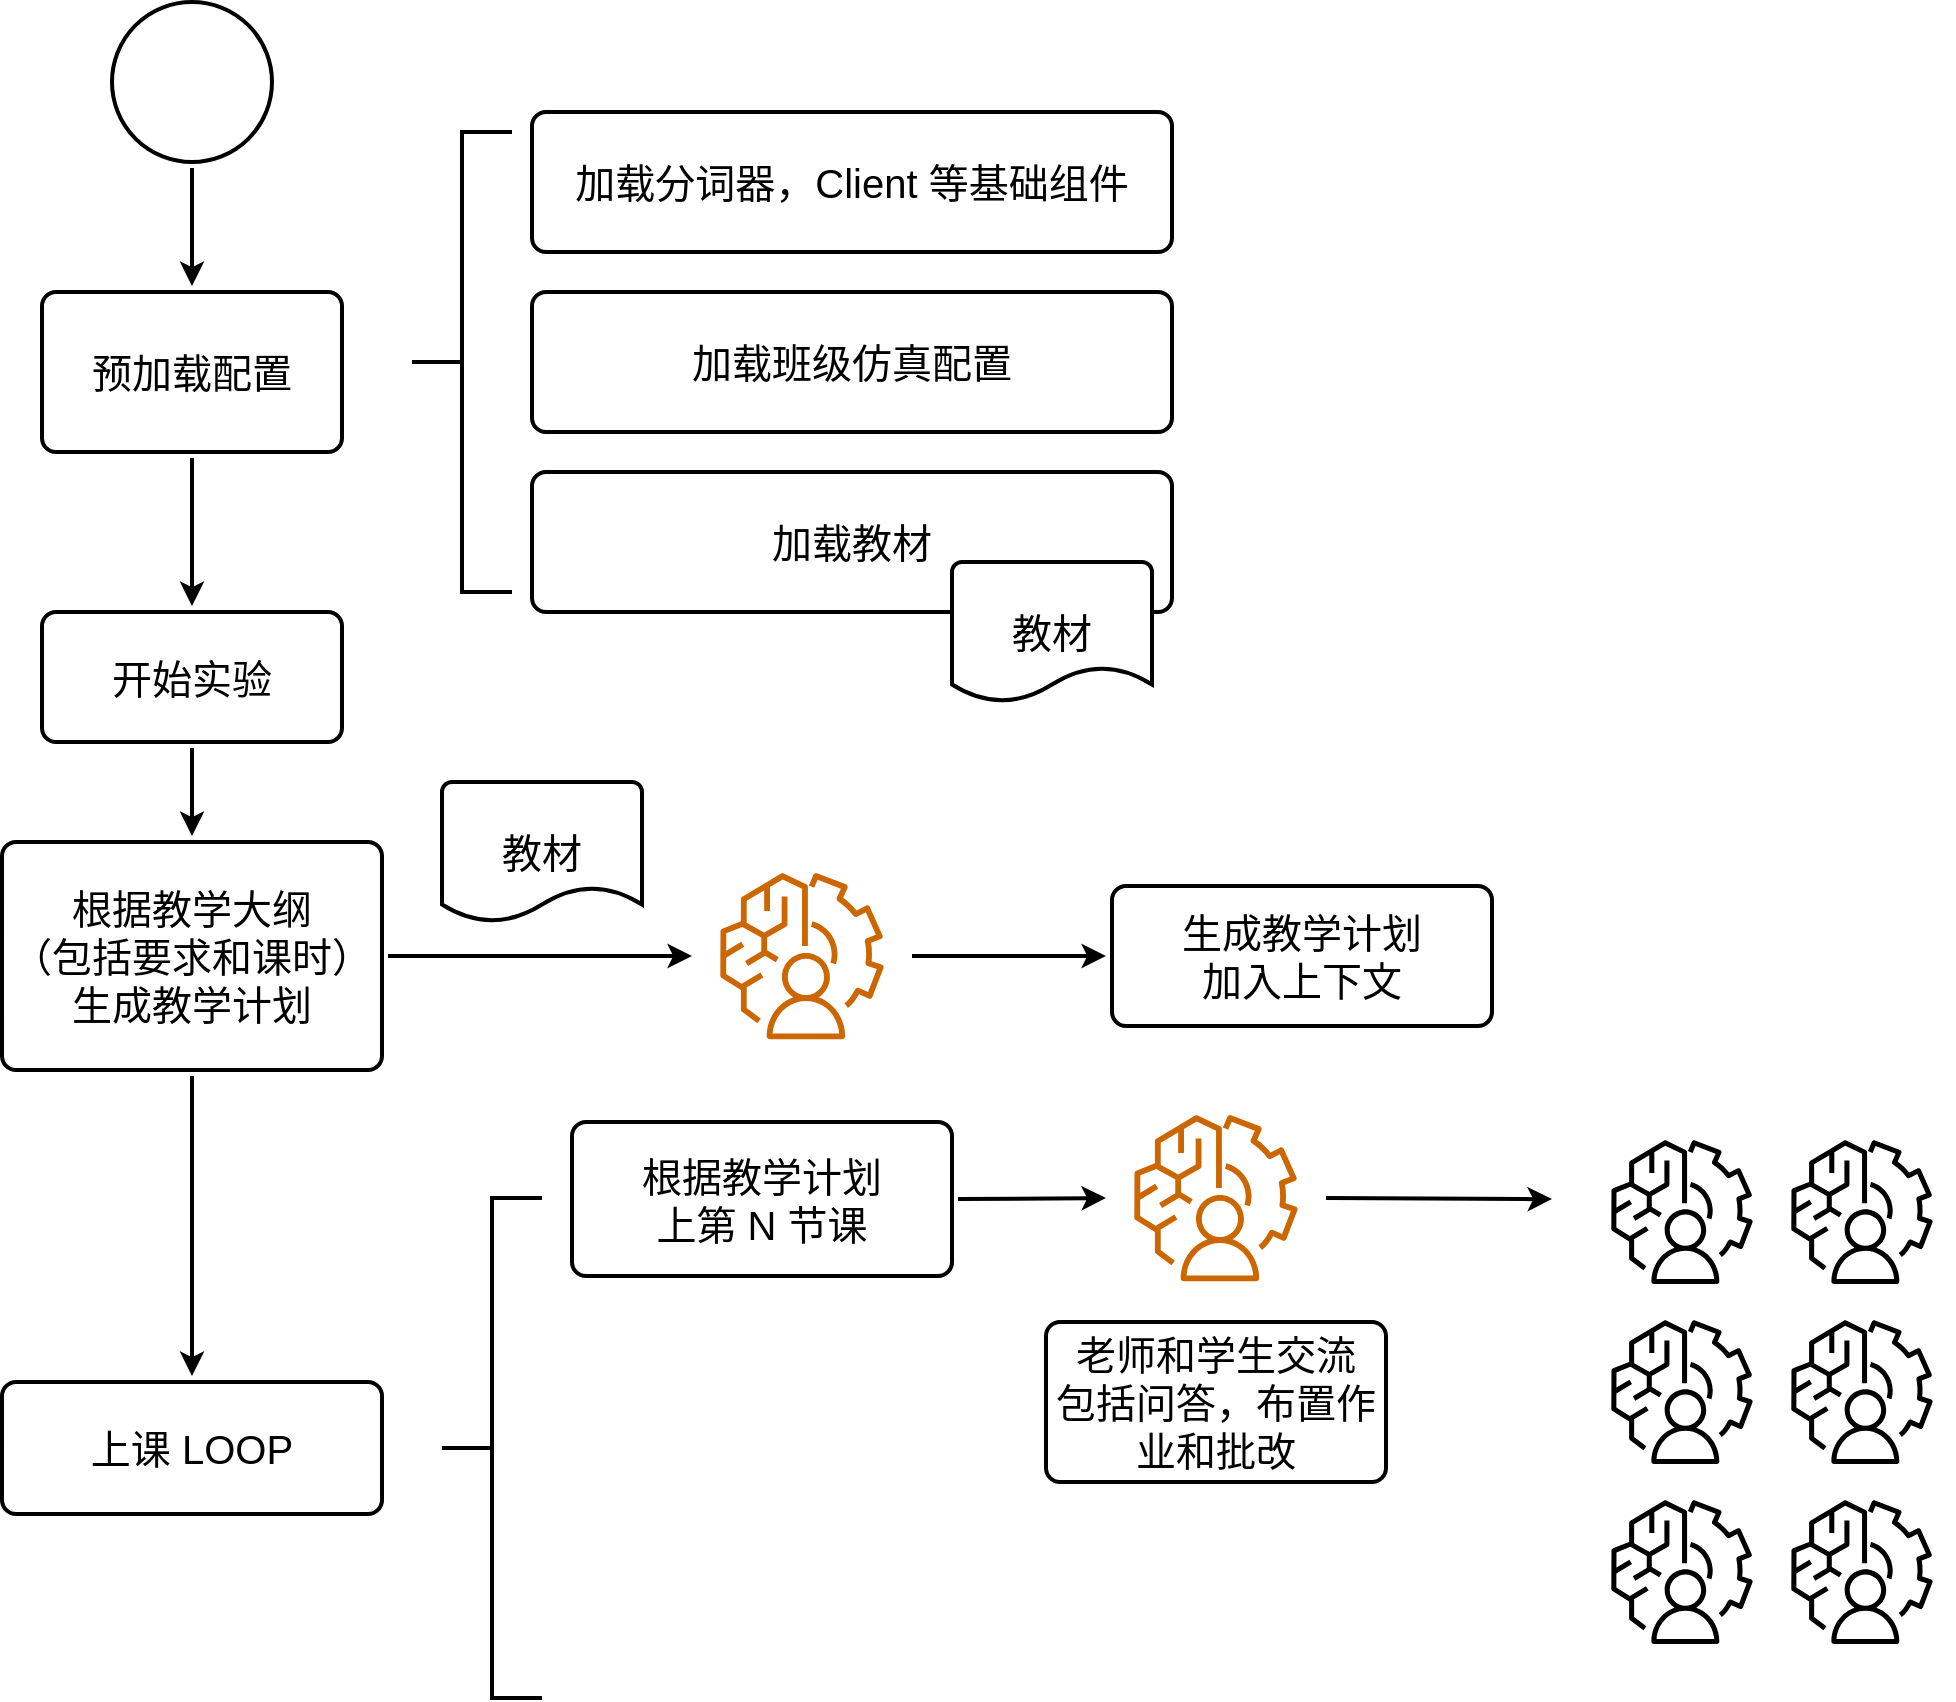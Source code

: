 <mxfile version="22.1.18" type="device">
  <diagram name="第 1 页" id="iH95evtD5dtVo_yYeKKy">
    <mxGraphModel dx="1104" dy="797" grid="1" gridSize="10" guides="1" tooltips="1" connect="1" arrows="1" fold="1" page="1" pageScale="1" pageWidth="1169" pageHeight="827" math="0" shadow="0">
      <root>
        <mxCell id="0" />
        <mxCell id="1" parent="0" />
        <mxCell id="dyWS5yzhuGQDWEe8rG2y-11" value="" style="edgeStyle=orthogonalEdgeStyle;shape=connector;rounded=0;jumpStyle=arc;orthogonalLoop=1;jettySize=auto;html=1;labelBackgroundColor=default;strokeColor=default;strokeWidth=2;align=center;verticalAlign=middle;fontFamily=Helvetica;fontSize=20;fontColor=default;endArrow=classic;sourcePerimeterSpacing=3;targetPerimeterSpacing=3;" edge="1" parent="1" source="dyWS5yzhuGQDWEe8rG2y-2" target="dyWS5yzhuGQDWEe8rG2y-10">
          <mxGeometry relative="1" as="geometry" />
        </mxCell>
        <mxCell id="dyWS5yzhuGQDWEe8rG2y-2" value="预加载配置" style="rounded=1;whiteSpace=wrap;html=1;absoluteArcSize=1;arcSize=14;strokeWidth=2;fontSize=20;" vertex="1" parent="1">
          <mxGeometry x="195" y="295" width="150" height="80" as="geometry" />
        </mxCell>
        <mxCell id="dyWS5yzhuGQDWEe8rG2y-9" style="rounded=0;orthogonalLoop=1;jettySize=auto;html=1;fontFamily=Helvetica;fontSize=20;fontColor=default;targetPerimeterSpacing=3;sourcePerimeterSpacing=3;strokeWidth=2;jumpStyle=arc;edgeStyle=orthogonalEdgeStyle;" edge="1" parent="1" source="dyWS5yzhuGQDWEe8rG2y-3" target="dyWS5yzhuGQDWEe8rG2y-2">
          <mxGeometry relative="1" as="geometry" />
        </mxCell>
        <mxCell id="dyWS5yzhuGQDWEe8rG2y-3" value="" style="strokeWidth=2;html=1;shape=mxgraph.flowchart.start_2;whiteSpace=wrap;rounded=1;strokeColor=default;align=center;verticalAlign=middle;fontFamily=Helvetica;fontSize=20;fontColor=default;fillColor=default;" vertex="1" parent="1">
          <mxGeometry x="230" y="150" width="80" height="80" as="geometry" />
        </mxCell>
        <mxCell id="dyWS5yzhuGQDWEe8rG2y-4" value="" style="strokeWidth=2;html=1;shape=mxgraph.flowchart.annotation_2;align=left;labelPosition=right;pointerEvents=1;rounded=1;strokeColor=default;verticalAlign=middle;fontFamily=Helvetica;fontSize=20;fontColor=default;fillColor=default;" vertex="1" parent="1">
          <mxGeometry x="380" y="215" width="50" height="230" as="geometry" />
        </mxCell>
        <mxCell id="dyWS5yzhuGQDWEe8rG2y-6" value="加载分词器，Client 等基础组件" style="rounded=1;whiteSpace=wrap;html=1;absoluteArcSize=1;arcSize=14;strokeWidth=2;strokeColor=default;align=center;verticalAlign=middle;fontFamily=Helvetica;fontSize=20;fontColor=default;fillColor=default;" vertex="1" parent="1">
          <mxGeometry x="440" y="205" width="320" height="70" as="geometry" />
        </mxCell>
        <mxCell id="dyWS5yzhuGQDWEe8rG2y-7" value="加载班级仿真配置" style="rounded=1;whiteSpace=wrap;html=1;absoluteArcSize=1;arcSize=14;strokeWidth=2;strokeColor=default;align=center;verticalAlign=middle;fontFamily=Helvetica;fontSize=20;fontColor=default;fillColor=default;" vertex="1" parent="1">
          <mxGeometry x="440" y="295" width="320" height="70" as="geometry" />
        </mxCell>
        <mxCell id="dyWS5yzhuGQDWEe8rG2y-8" value="加载教材" style="rounded=1;whiteSpace=wrap;html=1;absoluteArcSize=1;arcSize=14;strokeWidth=2;strokeColor=default;align=center;verticalAlign=middle;fontFamily=Helvetica;fontSize=20;fontColor=default;fillColor=default;" vertex="1" parent="1">
          <mxGeometry x="440" y="385" width="320" height="70" as="geometry" />
        </mxCell>
        <mxCell id="dyWS5yzhuGQDWEe8rG2y-23" style="edgeStyle=orthogonalEdgeStyle;shape=connector;rounded=0;jumpStyle=arc;orthogonalLoop=1;jettySize=auto;html=1;labelBackgroundColor=default;strokeColor=default;strokeWidth=2;align=center;verticalAlign=middle;fontFamily=Helvetica;fontSize=20;fontColor=default;endArrow=classic;sourcePerimeterSpacing=3;targetPerimeterSpacing=3;" edge="1" parent="1" source="dyWS5yzhuGQDWEe8rG2y-10" target="dyWS5yzhuGQDWEe8rG2y-20">
          <mxGeometry relative="1" as="geometry" />
        </mxCell>
        <mxCell id="dyWS5yzhuGQDWEe8rG2y-10" value="开始实验" style="rounded=1;whiteSpace=wrap;html=1;absoluteArcSize=1;arcSize=14;strokeWidth=2;fontSize=20;" vertex="1" parent="1">
          <mxGeometry x="195" y="455" width="150" height="65" as="geometry" />
        </mxCell>
        <mxCell id="dyWS5yzhuGQDWEe8rG2y-33" style="edgeStyle=orthogonalEdgeStyle;shape=connector;rounded=0;jumpStyle=arc;orthogonalLoop=1;jettySize=auto;html=1;labelBackgroundColor=default;strokeColor=default;strokeWidth=2;align=center;verticalAlign=middle;fontFamily=Helvetica;fontSize=20;fontColor=default;endArrow=classic;sourcePerimeterSpacing=3;targetPerimeterSpacing=3;" edge="1" parent="1" source="dyWS5yzhuGQDWEe8rG2y-13" target="dyWS5yzhuGQDWEe8rG2y-32">
          <mxGeometry relative="1" as="geometry" />
        </mxCell>
        <mxCell id="dyWS5yzhuGQDWEe8rG2y-13" value="" style="sketch=0;points=[[0,0,0],[0.25,0,0],[0.5,0,0],[0.75,0,0],[1,0,0],[0,1,0],[0.25,1,0],[0.5,1,0],[0.75,1,0],[1,1,0],[0,0.25,0],[0,0.5,0],[0,0.75,0],[1,0.25,0],[1,0.5,0],[1,0.75,0]];outlineConnect=0;fillColor=none;strokeColor=#CC6600;dashed=0;verticalLabelPosition=bottom;verticalAlign=top;align=center;html=1;fontSize=12;fontStyle=0;aspect=fixed;shape=mxgraph.aws4.resourceIcon;resIcon=mxgraph.aws4.augmented_ai;rounded=1;strokeWidth=2;fontFamily=Helvetica;" vertex="1" parent="1">
          <mxGeometry x="523" y="575" width="104" height="104" as="geometry" />
        </mxCell>
        <mxCell id="dyWS5yzhuGQDWEe8rG2y-15" value="教材" style="strokeWidth=2;html=1;shape=mxgraph.flowchart.document2;whiteSpace=wrap;size=0.25;rounded=1;strokeColor=default;align=center;verticalAlign=middle;fontFamily=Helvetica;fontSize=20;fontColor=default;fillColor=default;" vertex="1" parent="1">
          <mxGeometry x="395" y="540" width="100" height="70" as="geometry" />
        </mxCell>
        <mxCell id="dyWS5yzhuGQDWEe8rG2y-22" style="edgeStyle=orthogonalEdgeStyle;shape=connector;rounded=0;jumpStyle=arc;orthogonalLoop=1;jettySize=auto;html=1;labelBackgroundColor=default;strokeColor=default;strokeWidth=2;align=center;verticalAlign=middle;fontFamily=Helvetica;fontSize=20;fontColor=default;endArrow=classic;sourcePerimeterSpacing=3;targetPerimeterSpacing=3;" edge="1" parent="1" source="dyWS5yzhuGQDWEe8rG2y-20" target="dyWS5yzhuGQDWEe8rG2y-13">
          <mxGeometry relative="1" as="geometry" />
        </mxCell>
        <mxCell id="dyWS5yzhuGQDWEe8rG2y-26" value="" style="edgeStyle=orthogonalEdgeStyle;shape=connector;rounded=0;jumpStyle=arc;orthogonalLoop=1;jettySize=auto;html=1;labelBackgroundColor=default;strokeColor=default;strokeWidth=2;align=center;verticalAlign=middle;fontFamily=Helvetica;fontSize=20;fontColor=default;endArrow=classic;sourcePerimeterSpacing=3;targetPerimeterSpacing=3;" edge="1" parent="1" source="dyWS5yzhuGQDWEe8rG2y-20" target="dyWS5yzhuGQDWEe8rG2y-25">
          <mxGeometry relative="1" as="geometry" />
        </mxCell>
        <mxCell id="dyWS5yzhuGQDWEe8rG2y-20" value="根据教学大纲&lt;br&gt;（包括要求和课时）&lt;br&gt;生成教学计划" style="rounded=1;whiteSpace=wrap;html=1;absoluteArcSize=1;arcSize=14;strokeWidth=2;strokeColor=default;align=center;verticalAlign=middle;fontFamily=Helvetica;fontSize=20;fontColor=default;fillColor=default;" vertex="1" parent="1">
          <mxGeometry x="175" y="570" width="190" height="114" as="geometry" />
        </mxCell>
        <mxCell id="dyWS5yzhuGQDWEe8rG2y-25" value="上课 LOOP" style="rounded=1;whiteSpace=wrap;html=1;absoluteArcSize=1;arcSize=14;strokeWidth=2;strokeColor=default;align=center;verticalAlign=middle;fontFamily=Helvetica;fontSize=20;fontColor=default;fillColor=default;" vertex="1" parent="1">
          <mxGeometry x="175" y="840" width="190" height="66" as="geometry" />
        </mxCell>
        <mxCell id="dyWS5yzhuGQDWEe8rG2y-27" value="教材" style="strokeWidth=2;html=1;shape=mxgraph.flowchart.document2;whiteSpace=wrap;size=0.25;rounded=1;strokeColor=default;align=center;verticalAlign=middle;fontFamily=Helvetica;fontSize=20;fontColor=default;fillColor=default;" vertex="1" parent="1">
          <mxGeometry x="650" y="430" width="100" height="70" as="geometry" />
        </mxCell>
        <mxCell id="dyWS5yzhuGQDWEe8rG2y-28" value="" style="strokeWidth=2;html=1;shape=mxgraph.flowchart.annotation_2;align=left;labelPosition=right;pointerEvents=1;rounded=1;strokeColor=default;verticalAlign=middle;fontFamily=Helvetica;fontSize=20;fontColor=default;fillColor=default;" vertex="1" parent="1">
          <mxGeometry x="395" y="748" width="50" height="250" as="geometry" />
        </mxCell>
        <mxCell id="dyWS5yzhuGQDWEe8rG2y-41" style="edgeStyle=orthogonalEdgeStyle;shape=connector;rounded=0;jumpStyle=arc;orthogonalLoop=1;jettySize=auto;html=1;labelBackgroundColor=default;strokeColor=default;strokeWidth=2;align=center;verticalAlign=middle;fontFamily=Helvetica;fontSize=20;fontColor=default;endArrow=classic;sourcePerimeterSpacing=3;targetPerimeterSpacing=3;" edge="1" parent="1" source="dyWS5yzhuGQDWEe8rG2y-42">
          <mxGeometry relative="1" as="geometry">
            <mxPoint x="950" y="748.5" as="targetPoint" />
            <mxPoint x="817" y="748" as="sourcePoint" />
          </mxGeometry>
        </mxCell>
        <mxCell id="dyWS5yzhuGQDWEe8rG2y-34" style="edgeStyle=orthogonalEdgeStyle;shape=connector;rounded=0;jumpStyle=arc;orthogonalLoop=1;jettySize=auto;html=1;labelBackgroundColor=default;strokeColor=default;strokeWidth=2;align=center;verticalAlign=middle;fontFamily=Helvetica;fontSize=20;fontColor=default;endArrow=classic;sourcePerimeterSpacing=3;targetPerimeterSpacing=3;" edge="1" parent="1" source="dyWS5yzhuGQDWEe8rG2y-31" target="dyWS5yzhuGQDWEe8rG2y-42">
          <mxGeometry relative="1" as="geometry">
            <mxPoint x="707" y="748" as="targetPoint" />
          </mxGeometry>
        </mxCell>
        <mxCell id="dyWS5yzhuGQDWEe8rG2y-31" value="根据教学计划&lt;br&gt;上第 N 节课" style="rounded=1;whiteSpace=wrap;html=1;absoluteArcSize=1;arcSize=14;strokeWidth=2;strokeColor=default;align=center;verticalAlign=middle;fontFamily=Helvetica;fontSize=20;fontColor=default;fillColor=default;" vertex="1" parent="1">
          <mxGeometry x="460" y="710" width="190" height="77" as="geometry" />
        </mxCell>
        <mxCell id="dyWS5yzhuGQDWEe8rG2y-32" value="生成教学计划&lt;br&gt;加入上下文" style="rounded=1;whiteSpace=wrap;html=1;absoluteArcSize=1;arcSize=14;strokeWidth=2;strokeColor=default;align=center;verticalAlign=middle;fontFamily=Helvetica;fontSize=20;fontColor=default;fillColor=default;" vertex="1" parent="1">
          <mxGeometry x="730" y="592" width="190" height="70" as="geometry" />
        </mxCell>
        <mxCell id="dyWS5yzhuGQDWEe8rG2y-35" value="" style="sketch=0;points=[[0,0,0],[0.25,0,0],[0.5,0,0],[0.75,0,0],[1,0,0],[0,1,0],[0.25,1,0],[0.5,1,0],[0.75,1,0],[1,1,0],[0,0.25,0],[0,0.5,0],[0,0.75,0],[1,0.25,0],[1,0.5,0],[1,0.75,0]];outlineConnect=0;fillColor=none;strokeColor=#000000;dashed=0;verticalLabelPosition=bottom;verticalAlign=top;align=center;html=1;fontSize=12;fontStyle=0;aspect=fixed;shape=mxgraph.aws4.resourceIcon;resIcon=mxgraph.aws4.augmented_ai;rounded=1;strokeWidth=2;fontFamily=Helvetica;" vertex="1" parent="1">
          <mxGeometry x="1060" y="710" width="90" height="90" as="geometry" />
        </mxCell>
        <mxCell id="dyWS5yzhuGQDWEe8rG2y-36" value="" style="sketch=0;points=[[0,0,0],[0.25,0,0],[0.5,0,0],[0.75,0,0],[1,0,0],[0,1,0],[0.25,1,0],[0.5,1,0],[0.75,1,0],[1,1,0],[0,0.25,0],[0,0.5,0],[0,0.75,0],[1,0.25,0],[1,0.5,0],[1,0.75,0]];outlineConnect=0;fillColor=none;strokeColor=#000000;dashed=0;verticalLabelPosition=bottom;verticalAlign=top;align=center;html=1;fontSize=12;fontStyle=0;aspect=fixed;shape=mxgraph.aws4.resourceIcon;resIcon=mxgraph.aws4.augmented_ai;rounded=1;strokeWidth=2;fontFamily=Helvetica;" vertex="1" parent="1">
          <mxGeometry x="970" y="710" width="90" height="90" as="geometry" />
        </mxCell>
        <mxCell id="dyWS5yzhuGQDWEe8rG2y-37" value="" style="sketch=0;points=[[0,0,0],[0.25,0,0],[0.5,0,0],[0.75,0,0],[1,0,0],[0,1,0],[0.25,1,0],[0.5,1,0],[0.75,1,0],[1,1,0],[0,0.25,0],[0,0.5,0],[0,0.75,0],[1,0.25,0],[1,0.5,0],[1,0.75,0]];outlineConnect=0;fillColor=none;strokeColor=#000000;dashed=0;verticalLabelPosition=bottom;verticalAlign=top;align=center;html=1;fontSize=12;fontStyle=0;aspect=fixed;shape=mxgraph.aws4.resourceIcon;resIcon=mxgraph.aws4.augmented_ai;rounded=1;strokeWidth=2;fontFamily=Helvetica;" vertex="1" parent="1">
          <mxGeometry x="1060" y="890" width="90" height="90" as="geometry" />
        </mxCell>
        <mxCell id="dyWS5yzhuGQDWEe8rG2y-38" value="" style="sketch=0;points=[[0,0,0],[0.25,0,0],[0.5,0,0],[0.75,0,0],[1,0,0],[0,1,0],[0.25,1,0],[0.5,1,0],[0.75,1,0],[1,1,0],[0,0.25,0],[0,0.5,0],[0,0.75,0],[1,0.25,0],[1,0.5,0],[1,0.75,0]];outlineConnect=0;fillColor=none;strokeColor=#000000;dashed=0;verticalLabelPosition=bottom;verticalAlign=top;align=center;html=1;fontSize=12;fontStyle=0;aspect=fixed;shape=mxgraph.aws4.resourceIcon;resIcon=mxgraph.aws4.augmented_ai;rounded=1;strokeWidth=2;fontFamily=Helvetica;" vertex="1" parent="1">
          <mxGeometry x="1060" y="800" width="90" height="90" as="geometry" />
        </mxCell>
        <mxCell id="dyWS5yzhuGQDWEe8rG2y-39" value="" style="sketch=0;points=[[0,0,0],[0.25,0,0],[0.5,0,0],[0.75,0,0],[1,0,0],[0,1,0],[0.25,1,0],[0.5,1,0],[0.75,1,0],[1,1,0],[0,0.25,0],[0,0.5,0],[0,0.75,0],[1,0.25,0],[1,0.5,0],[1,0.75,0]];outlineConnect=0;fillColor=none;strokeColor=#000000;dashed=0;verticalLabelPosition=bottom;verticalAlign=top;align=center;html=1;fontSize=12;fontStyle=0;aspect=fixed;shape=mxgraph.aws4.resourceIcon;resIcon=mxgraph.aws4.augmented_ai;rounded=1;strokeWidth=2;fontFamily=Helvetica;" vertex="1" parent="1">
          <mxGeometry x="970" y="800" width="90" height="90" as="geometry" />
        </mxCell>
        <mxCell id="dyWS5yzhuGQDWEe8rG2y-40" value="" style="sketch=0;points=[[0,0,0],[0.25,0,0],[0.5,0,0],[0.75,0,0],[1,0,0],[0,1,0],[0.25,1,0],[0.5,1,0],[0.75,1,0],[1,1,0],[0,0.25,0],[0,0.5,0],[0,0.75,0],[1,0.25,0],[1,0.5,0],[1,0.75,0]];outlineConnect=0;fillColor=none;strokeColor=#000000;dashed=0;verticalLabelPosition=bottom;verticalAlign=top;align=center;html=1;fontSize=12;fontStyle=0;aspect=fixed;shape=mxgraph.aws4.resourceIcon;resIcon=mxgraph.aws4.augmented_ai;rounded=1;strokeWidth=2;fontFamily=Helvetica;" vertex="1" parent="1">
          <mxGeometry x="970" y="890" width="90" height="90" as="geometry" />
        </mxCell>
        <mxCell id="dyWS5yzhuGQDWEe8rG2y-42" value="" style="sketch=0;points=[[0,0,0],[0.25,0,0],[0.5,0,0],[0.75,0,0],[1,0,0],[0,1,0],[0.25,1,0],[0.5,1,0],[0.75,1,0],[1,1,0],[0,0.25,0],[0,0.5,0],[0,0.75,0],[1,0.25,0],[1,0.5,0],[1,0.75,0]];outlineConnect=0;fillColor=none;strokeColor=#CC6600;dashed=0;verticalLabelPosition=bottom;verticalAlign=top;align=center;html=1;fontSize=12;fontStyle=0;aspect=fixed;shape=mxgraph.aws4.resourceIcon;resIcon=mxgraph.aws4.augmented_ai;rounded=1;strokeWidth=2;fontFamily=Helvetica;" vertex="1" parent="1">
          <mxGeometry x="730" y="696" width="104" height="104" as="geometry" />
        </mxCell>
        <mxCell id="dyWS5yzhuGQDWEe8rG2y-44" value="老师和学生交流&lt;br&gt;包括问答，布置作业和批改" style="rounded=1;whiteSpace=wrap;html=1;absoluteArcSize=1;arcSize=14;strokeWidth=2;strokeColor=default;align=center;verticalAlign=middle;fontFamily=Helvetica;fontSize=20;fontColor=default;fillColor=default;" vertex="1" parent="1">
          <mxGeometry x="697" y="810" width="170" height="80" as="geometry" />
        </mxCell>
      </root>
    </mxGraphModel>
  </diagram>
</mxfile>
